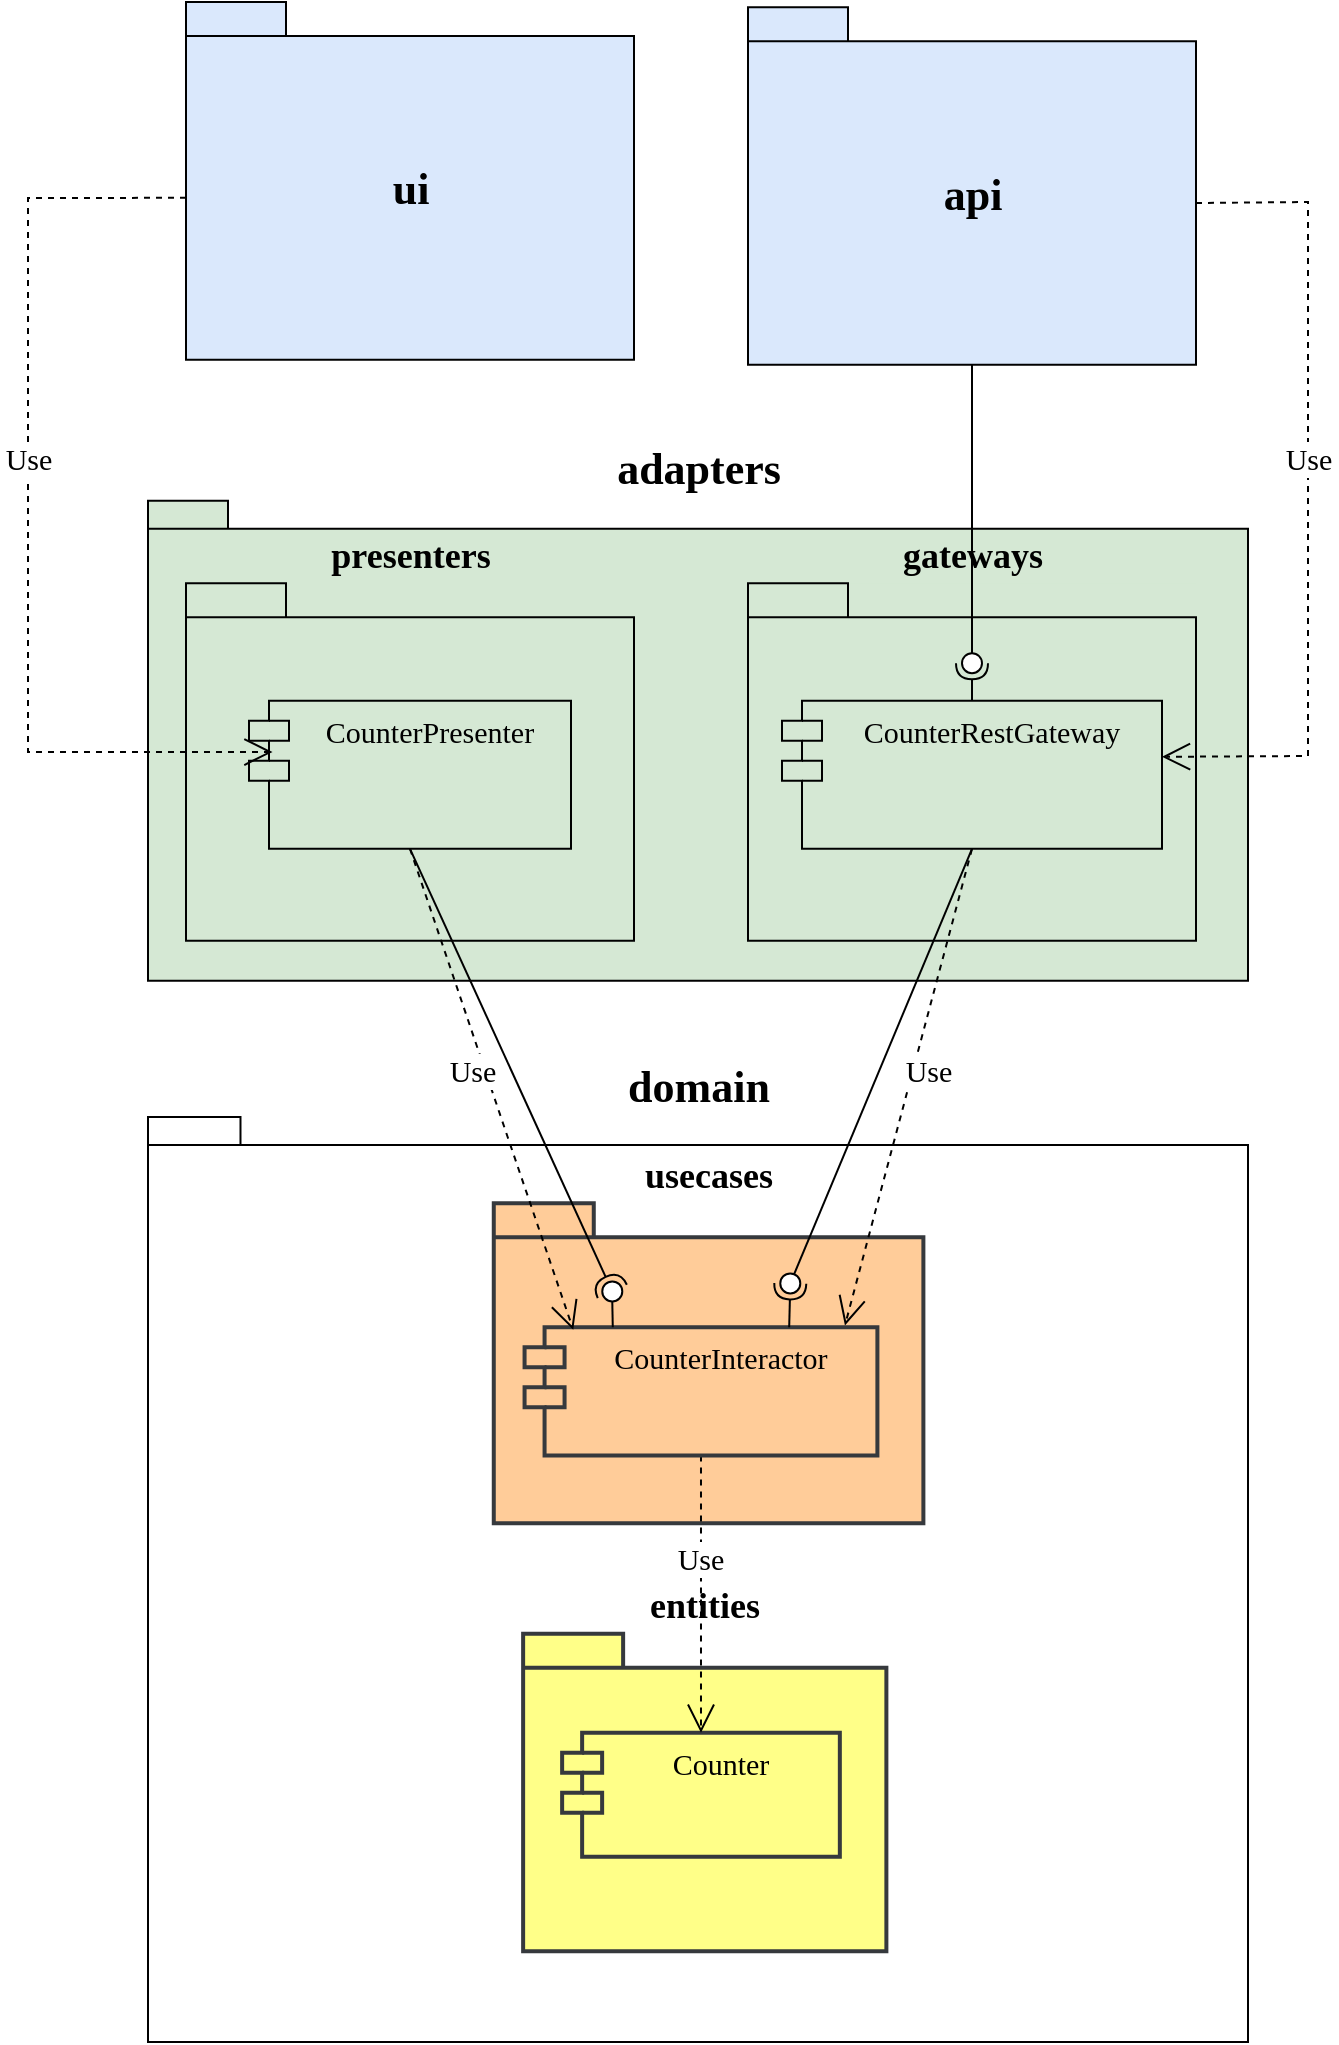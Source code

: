 <mxfile version="12.9.13" type="device"><diagram name="Page-1" id="b5b7bab2-c9e2-2cf4-8b2a-24fd1a2a6d21"><mxGraphModel dx="3324" dy="1028" grid="1" gridSize="10" guides="1" tooltips="1" connect="1" arrows="1" fold="1" page="1" pageScale="1" pageWidth="827" pageHeight="1169" background="#ffffff" math="0" shadow="0"><root><mxCell id="0"/><mxCell id="1" parent="0"/><mxCell id="uqNvV1NqiqEo9hl_J7HC-81" value="" style="group;strokeColor=none;" parent="1" vertex="1" connectable="0"><mxGeometry x="-1540" y="1119.54" width="550" height="462.46" as="geometry"/></mxCell><mxCell id="uqNvV1NqiqEo9hl_J7HC-1" value="&lt;font style=&quot;font-size: 22px&quot;&gt;domain&lt;/font&gt;" style="shape=folder;fontStyle=1;spacingTop=10;tabWidth=40;tabHeight=14;tabPosition=left;html=1;fontSize=15;labelPosition=center;verticalLabelPosition=top;align=center;verticalAlign=bottom;fontFamily=Verdana;" parent="uqNvV1NqiqEo9hl_J7HC-81" vertex="1"><mxGeometry width="550" height="462.46" as="geometry"/></mxCell><mxCell id="uqNvV1NqiqEo9hl_J7HC-6" value="" style="group;fontSize=13;labelPosition=center;verticalLabelPosition=top;align=center;verticalAlign=bottom;fillColor=none;strokeColor=none;strokeWidth=2;" parent="uqNvV1NqiqEo9hl_J7HC-81" vertex="1" connectable="0"><mxGeometry x="133.77" y="246.71" width="285.443" height="182.06" as="geometry"/></mxCell><mxCell id="6e0c8c40b5770093-50" value="&lt;font style=&quot;font-size: 18px&quot;&gt;entities&lt;/font&gt;" style="shape=folder;fontStyle=1;spacingTop=10;tabWidth=50;tabHeight=17;tabPosition=left;html=1;rounded=0;shadow=0;comic=0;labelBackgroundColor=none;strokeWidth=2;fontFamily=Verdana;fontSize=10;align=center;labelPosition=center;verticalLabelPosition=top;verticalAlign=bottom;fillColor=#ffff88;strokeColor=#36393d;" parent="uqNvV1NqiqEo9hl_J7HC-6" vertex="1"><mxGeometry x="53.796" y="11.67" width="181.623" height="158.72" as="geometry"/></mxCell><mxCell id="uqNvV1NqiqEo9hl_J7HC-27" value="Counter" style="shape=module;align=left;spacingLeft=20;align=center;verticalAlign=top;fontFamily=Verdana;fontSize=15;fillColor=#ffff88;strokeColor=#36393d;strokeWidth=2;" parent="uqNvV1NqiqEo9hl_J7HC-6" vertex="1"><mxGeometry x="73.297" y="61.093" width="138.853" height="62.025" as="geometry"/></mxCell><mxCell id="6e0c8c40b5770093-49" value="&lt;font style=&quot;font-size: 18px&quot;&gt;usecases&lt;/font&gt;" style="shape=folder;fontStyle=1;spacingTop=10;tabWidth=50;tabHeight=17;tabPosition=left;html=1;rounded=0;shadow=0;comic=0;labelBackgroundColor=none;strokeWidth=2;fontFamily=Verdana;fontSize=12;align=center;labelPosition=center;verticalLabelPosition=top;verticalAlign=bottom;fillColor=#ffcc99;strokeColor=#36393d;" parent="uqNvV1NqiqEo9hl_J7HC-81" vertex="1"><mxGeometry x="172.885" y="43.124" width="214.811" height="159.996" as="geometry"/></mxCell><mxCell id="uqNvV1NqiqEo9hl_J7HC-5" value="Use" style="endArrow=open;endSize=12;dashed=1;html=1;fontFamily=Verdana;fontSize=15;exitX=0.5;exitY=1;exitDx=0;exitDy=0;entryX=0.5;entryY=0;entryDx=0;entryDy=0;" parent="uqNvV1NqiqEo9hl_J7HC-81" source="uqNvV1NqiqEo9hl_J7HC-32" target="uqNvV1NqiqEo9hl_J7HC-27" edge="1"><mxGeometry x="-0.261" width="160" relative="1" as="geometry"><mxPoint x="214.724" y="147.844" as="sourcePoint"/><mxPoint x="357.735" y="147.407" as="targetPoint"/><mxPoint as="offset"/></mxGeometry></mxCell><mxCell id="uqNvV1NqiqEo9hl_J7HC-32" value="CounterInteractor" style="shape=module;align=left;spacingLeft=20;align=center;verticalAlign=top;fontFamily=Verdana;fontSize=15;fillColor=#ffcc99;strokeColor=#36393d;strokeWidth=2;" parent="uqNvV1NqiqEo9hl_J7HC-81" vertex="1"><mxGeometry x="188.285" y="105.12" width="176.415" height="64.141" as="geometry"/></mxCell><mxCell id="uqNvV1NqiqEo9hl_J7HC-36" value="" style="rounded=0;orthogonalLoop=1;jettySize=auto;html=1;endArrow=halfCircle;endFill=0;entryX=0.5;entryY=0.5;entryDx=0;entryDy=0;endSize=6;strokeWidth=1;fontFamily=Verdana;fontSize=15;exitX=0.75;exitY=0;exitDx=0;exitDy=0;" parent="uqNvV1NqiqEo9hl_J7HC-81" source="uqNvV1NqiqEo9hl_J7HC-32" target="uqNvV1NqiqEo9hl_J7HC-37" edge="1"><mxGeometry relative="1" as="geometry"><mxPoint x="254.7" y="339.598" as="sourcePoint"/></mxGeometry></mxCell><mxCell id="uqNvV1NqiqEo9hl_J7HC-37" value="" style="ellipse;whiteSpace=wrap;html=1;fontFamily=Helvetica;fontSize=12;fontColor=#000000;align=center;strokeColor=#000000;fillColor=#ffffff;points=[];aspect=fixed;resizable=0;" parent="uqNvV1NqiqEo9hl_J7HC-81" vertex="1"><mxGeometry x="316.143" y="78.155" width="10" height="10" as="geometry"/></mxCell><mxCell id="uqNvV1NqiqEo9hl_J7HC-123" value="" style="rounded=0;orthogonalLoop=1;jettySize=auto;html=1;endArrow=none;endFill=0;fontFamily=Verdana;fontSize=12;exitX=0.25;exitY=0;exitDx=0;exitDy=0;" parent="uqNvV1NqiqEo9hl_J7HC-81" source="uqNvV1NqiqEo9hl_J7HC-32" target="uqNvV1NqiqEo9hl_J7HC-125" edge="1"><mxGeometry relative="1" as="geometry"><mxPoint x="229.604" y="105.12" as="sourcePoint"/></mxGeometry></mxCell><mxCell id="uqNvV1NqiqEo9hl_J7HC-125" value="" style="ellipse;whiteSpace=wrap;html=1;fontFamily=Helvetica;fontSize=12;fontColor=#000000;align=center;strokeColor=#000000;fillColor=#ffffff;points=[];aspect=fixed;resizable=0;" parent="uqNvV1NqiqEo9hl_J7HC-81" vertex="1"><mxGeometry x="227.142" y="82.16" width="10" height="10" as="geometry"/></mxCell><mxCell id="uqNvV1NqiqEo9hl_J7HC-12" value="&lt;font style=&quot;font-size: 22px&quot;&gt;adapters&lt;/font&gt;" style="shape=folder;fontStyle=1;spacingTop=10;tabWidth=40;tabHeight=14;tabPosition=left;html=1;fontSize=15;labelPosition=center;verticalLabelPosition=top;align=center;verticalAlign=bottom;fontFamily=Verdana;fillColor=#d5e8d4;strokeColor=#000000;" parent="1" vertex="1"><mxGeometry x="-1540" y="811.41" width="550" height="240" as="geometry"/></mxCell><mxCell id="uqNvV1NqiqEo9hl_J7HC-13" value="&lt;font style=&quot;font-size: 18px&quot;&gt;presenters&lt;/font&gt;" style="shape=folder;fontStyle=1;spacingTop=10;tabWidth=50;tabHeight=17;tabPosition=left;html=1;rounded=0;shadow=0;comic=0;labelBackgroundColor=none;strokeWidth=1;fontFamily=Verdana;fontSize=10;align=center;labelPosition=center;verticalLabelPosition=top;verticalAlign=bottom;fillColor=#d5e8d4;strokeColor=#000000;" parent="1" vertex="1"><mxGeometry x="-1521" y="852.59" width="224" height="178.82" as="geometry"/></mxCell><mxCell id="uqNvV1NqiqEo9hl_J7HC-15" value="" style="group;fillColor=#d5e8d4;strokeColor=none;" parent="1" vertex="1" connectable="0"><mxGeometry x="-1240" y="852.59" width="224" height="178.82" as="geometry"/></mxCell><mxCell id="uqNvV1NqiqEo9hl_J7HC-16" value="&lt;font style=&quot;font-size: 18px&quot;&gt;gateways&lt;/font&gt;" style="shape=folder;fontStyle=1;spacingTop=10;tabWidth=50;tabHeight=17;tabPosition=left;html=1;rounded=0;shadow=0;comic=0;labelBackgroundColor=none;strokeWidth=1;fontFamily=Verdana;fontSize=10;align=center;labelPosition=center;verticalLabelPosition=top;verticalAlign=bottom;fillColor=#d5e8d4;strokeColor=#000000;" parent="uqNvV1NqiqEo9hl_J7HC-15" vertex="1"><mxGeometry width="224.0" height="178.82" as="geometry"/></mxCell><mxCell id="uqNvV1NqiqEo9hl_J7HC-23" value="CounterRestGateway" style="shape=module;align=left;spacingLeft=20;align=center;verticalAlign=top;fontFamily=Verdana;fontSize=15;fillColor=#d5e8d4;strokeColor=#000000;" parent="uqNvV1NqiqEo9hl_J7HC-15" vertex="1"><mxGeometry x="17" y="58.82" width="190" height="74" as="geometry"/></mxCell><mxCell id="uqNvV1NqiqEo9hl_J7HC-72" value="" style="ellipse;whiteSpace=wrap;html=1;fontFamily=Helvetica;fontSize=12;fontColor=#000000;align=center;strokeColor=#000000;fillColor=#ffffff;points=[];aspect=fixed;resizable=0;" parent="uqNvV1NqiqEo9hl_J7HC-15" vertex="1"><mxGeometry x="107" y="35" width="10" height="10" as="geometry"/></mxCell><mxCell id="uqNvV1NqiqEo9hl_J7HC-71" value="" style="rounded=0;orthogonalLoop=1;jettySize=auto;html=1;endArrow=halfCircle;endFill=0;entryX=0.5;entryY=0.5;entryDx=0;entryDy=0;endSize=6;strokeWidth=1;fontFamily=Verdana;fontSize=15;exitX=0.5;exitY=0;exitDx=0;exitDy=0;" parent="uqNvV1NqiqEo9hl_J7HC-15" source="uqNvV1NqiqEo9hl_J7HC-23" target="uqNvV1NqiqEo9hl_J7HC-72" edge="1"><mxGeometry relative="1" as="geometry"><mxPoint x="340" y="-25" as="sourcePoint"/></mxGeometry></mxCell><mxCell id="uqNvV1NqiqEo9hl_J7HC-22" value="CounterPresenter" style="shape=module;align=left;spacingLeft=20;align=center;verticalAlign=top;fontFamily=Verdana;fontSize=15;fillColor=#d5e8d4;strokeColor=#000000;" parent="1" vertex="1"><mxGeometry x="-1489.5" y="911.41" width="161" height="74" as="geometry"/></mxCell><mxCell id="uqNvV1NqiqEo9hl_J7HC-43" value="&lt;font style=&quot;font-size: 22px&quot;&gt;ui&lt;/font&gt;" style="shape=folder;fontStyle=1;spacingTop=10;tabWidth=50;tabHeight=17;tabPosition=left;html=1;rounded=0;shadow=0;comic=0;labelBackgroundColor=none;strokeWidth=1;fontFamily=Verdana;fontSize=18;align=center;labelPosition=center;verticalLabelPosition=middle;verticalAlign=middle;fillColor=#dae8fc;strokeColor=#000000;" parent="1" vertex="1"><mxGeometry x="-1521" y="562" width="224" height="178.82" as="geometry"/></mxCell><mxCell id="uqNvV1NqiqEo9hl_J7HC-68" value="Use" style="endArrow=open;endSize=12;dashed=1;html=1;fontFamily=Verdana;fontSize=15;entryX=0.073;entryY=0.346;entryDx=0;entryDy=0;exitX=0;exitY=0;exitDx=0;exitDy=97.91;exitPerimeter=0;entryPerimeter=0;rounded=0;" parent="1" source="uqNvV1NqiqEo9hl_J7HC-43" target="uqNvV1NqiqEo9hl_J7HC-22" edge="1"><mxGeometry x="-0.126" width="160" relative="1" as="geometry"><mxPoint x="-1370" y="762.59" as="sourcePoint"/><mxPoint x="-1171.215" y="1187.413" as="targetPoint"/><mxPoint as="offset"/><Array as="points"><mxPoint x="-1600" y="660"/><mxPoint x="-1600" y="937"/></Array></mxGeometry></mxCell><mxCell id="uqNvV1NqiqEo9hl_J7HC-70" value="" style="rounded=0;orthogonalLoop=1;jettySize=auto;html=1;endArrow=none;endFill=0;fontFamily=Verdana;fontSize=15;exitX=0.5;exitY=1;exitDx=0;exitDy=0;exitPerimeter=0;" parent="1" source="uqNvV1NqiqEo9hl_J7HC-117" target="uqNvV1NqiqEo9hl_J7HC-72" edge="1"><mxGeometry relative="1" as="geometry"><mxPoint x="-812.5" y="837" as="sourcePoint"/></mxGeometry></mxCell><mxCell id="uqNvV1NqiqEo9hl_J7HC-35" value="" style="rounded=0;orthogonalLoop=1;jettySize=auto;html=1;endArrow=none;endFill=0;fontFamily=Verdana;fontSize=15;exitX=0.5;exitY=1;exitDx=0;exitDy=0;" parent="1" source="uqNvV1NqiqEo9hl_J7HC-23" target="uqNvV1NqiqEo9hl_J7HC-37" edge="1"><mxGeometry relative="1" as="geometry"><mxPoint x="-1517.75" y="1436.41" as="sourcePoint"/></mxGeometry></mxCell><mxCell id="uqNvV1NqiqEo9hl_J7HC-86" value="Use" style="endArrow=open;endSize=12;dashed=1;html=1;fontFamily=Verdana;fontSize=15;exitX=0.5;exitY=1;exitDx=0;exitDy=0;entryX=0.908;entryY=-0.015;entryDx=0;entryDy=0;rounded=0;entryPerimeter=0;" parent="1" source="uqNvV1NqiqEo9hl_J7HC-23" target="uqNvV1NqiqEo9hl_J7HC-32" edge="1"><mxGeometry x="-0.082" y="7" width="160" relative="1" as="geometry"><mxPoint x="-1073.75" y="988.88" as="sourcePoint"/><mxPoint x="-1173.75" y="1188.88" as="targetPoint"/><Array as="points"/><mxPoint as="offset"/></mxGeometry></mxCell><mxCell id="uqNvV1NqiqEo9hl_J7HC-87" value="Use" style="endArrow=open;endSize=12;dashed=1;html=1;fontFamily=Verdana;fontSize=15;exitX=0;exitY=0;exitDx=224;exitDy=97.91;exitPerimeter=0;entryX=1;entryY=0.5;entryDx=0;entryDy=0;rounded=0;" parent="1" source="uqNvV1NqiqEo9hl_J7HC-117" edge="1"><mxGeometry x="-0.094" width="160" relative="1" as="geometry"><mxPoint x="-1016" y="657.5" as="sourcePoint"/><mxPoint x="-1033" y="939.41" as="targetPoint"/><Array as="points"><mxPoint x="-960" y="662"/><mxPoint x="-960" y="939"/></Array><mxPoint as="offset"/></mxGeometry></mxCell><mxCell id="uqNvV1NqiqEo9hl_J7HC-117" value="&lt;font style=&quot;font-size: 22px&quot;&gt;api&lt;/font&gt;" style="shape=folder;fontStyle=1;spacingTop=10;tabWidth=50;tabHeight=17;tabPosition=left;html=1;rounded=0;shadow=0;comic=0;labelBackgroundColor=none;strokeWidth=1;fontFamily=Verdana;fontSize=18;align=center;labelPosition=center;verticalLabelPosition=middle;verticalAlign=middle;fillColor=#dae8fc;strokeColor=#000000;" parent="1" vertex="1"><mxGeometry x="-1240" y="564.59" width="224" height="178.82" as="geometry"/></mxCell><mxCell id="uqNvV1NqiqEo9hl_J7HC-121" value="Use" style="endArrow=open;endSize=12;dashed=1;html=1;fontFamily=Verdana;fontSize=15;exitX=0.5;exitY=1;exitDx=0;exitDy=0;entryX=0.138;entryY=0.019;entryDx=0;entryDy=0;rounded=0;entryPerimeter=0;" parent="1" source="uqNvV1NqiqEo9hl_J7HC-22" target="uqNvV1NqiqEo9hl_J7HC-32" edge="1"><mxGeometry x="-0.097" y="-6" width="160" relative="1" as="geometry"><mxPoint x="-1626.66" y="1011.16" as="sourcePoint"/><mxPoint x="-1324.658" y="1183.777" as="targetPoint"/><Array as="points"><mxPoint x="-1360" y="1130"/></Array><mxPoint as="offset"/></mxGeometry></mxCell><mxCell id="uqNvV1NqiqEo9hl_J7HC-124" value="" style="rounded=0;orthogonalLoop=1;jettySize=auto;html=1;endArrow=halfCircle;endFill=0;entryX=0.5;entryY=0.5;entryDx=0;entryDy=0;endSize=6;strokeWidth=1;fontFamily=Verdana;fontSize=12;exitX=0.5;exitY=1;exitDx=0;exitDy=0;" parent="1" source="uqNvV1NqiqEo9hl_J7HC-22" target="uqNvV1NqiqEo9hl_J7HC-125" edge="1"><mxGeometry relative="1" as="geometry"><mxPoint x="-1450" y="1188" as="sourcePoint"/></mxGeometry></mxCell></root></mxGraphModel></diagram></mxfile>